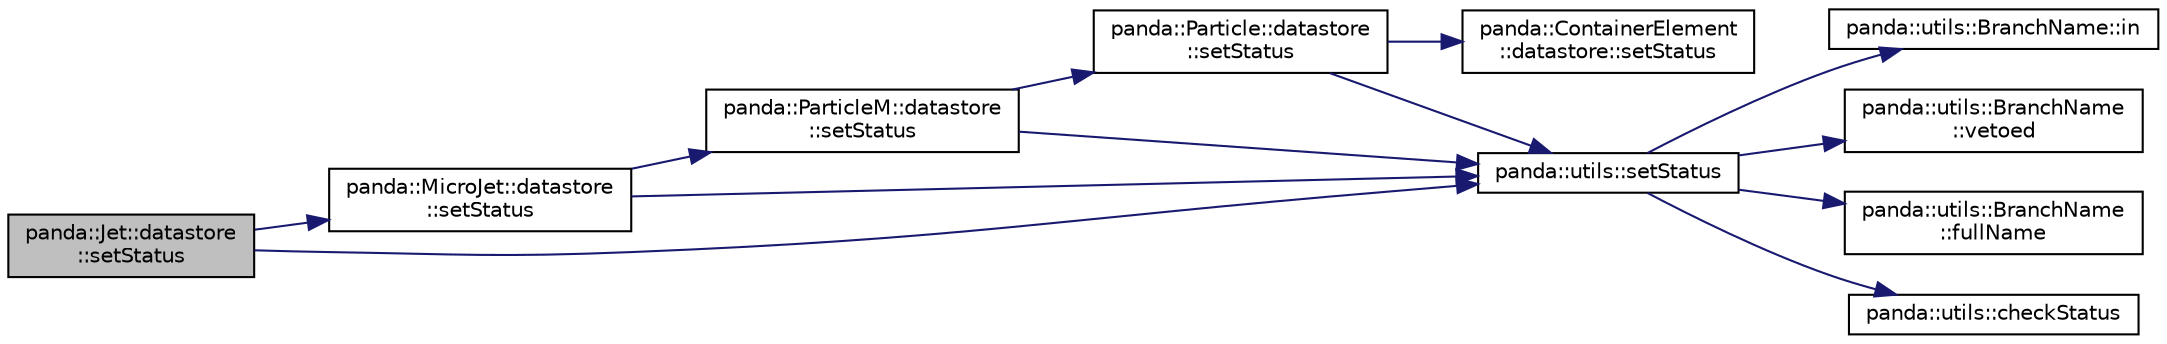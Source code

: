 digraph "panda::Jet::datastore::setStatus"
{
 // INTERACTIVE_SVG=YES
  edge [fontname="Helvetica",fontsize="10",labelfontname="Helvetica",labelfontsize="10"];
  node [fontname="Helvetica",fontsize="10",shape=record];
  rankdir="LR";
  Node1 [label="panda::Jet::datastore\l::setStatus",height=0.2,width=0.4,color="black", fillcolor="grey75", style="filled" fontcolor="black"];
  Node1 -> Node2 [color="midnightblue",fontsize="10",style="solid"];
  Node2 [label="panda::MicroJet::datastore\l::setStatus",height=0.2,width=0.4,color="black", fillcolor="white", style="filled",URL="$structpanda_1_1MicroJet_1_1datastore.html#a8aec69bb1d854895f3dad5172029dc2a"];
  Node2 -> Node3 [color="midnightblue",fontsize="10",style="solid"];
  Node3 [label="panda::ParticleM::datastore\l::setStatus",height=0.2,width=0.4,color="black", fillcolor="white", style="filled",URL="$structpanda_1_1ParticleM_1_1datastore.html#a957ae0973d0133c87e71845ad751fd64"];
  Node3 -> Node4 [color="midnightblue",fontsize="10",style="solid"];
  Node4 [label="panda::Particle::datastore\l::setStatus",height=0.2,width=0.4,color="black", fillcolor="white", style="filled",URL="$structpanda_1_1Particle_1_1datastore.html#afa508d25966c3e2044e67e4b50f1679e"];
  Node4 -> Node5 [color="midnightblue",fontsize="10",style="solid"];
  Node5 [label="panda::ContainerElement\l::datastore::setStatus",height=0.2,width=0.4,color="black", fillcolor="white", style="filled",URL="$structpanda_1_1ContainerElement_1_1datastore.html#aad03a4d0428dfa3b6ae9ccfb04d49cd8"];
  Node4 -> Node6 [color="midnightblue",fontsize="10",style="solid"];
  Node6 [label="panda::utils::setStatus",height=0.2,width=0.4,color="black", fillcolor="white", style="filled",URL="$namespacepanda_1_1utils.html#a01665f786d6a2acedb8f008f3fc9fc84",tooltip="Set status of a branch. "];
  Node6 -> Node7 [color="midnightblue",fontsize="10",style="solid"];
  Node7 [label="panda::utils::BranchName::in",height=0.2,width=0.4,color="black", fillcolor="white", style="filled",URL="$classpanda_1_1utils_1_1BranchName.html#a6cc8a6df7c5b12a0221fd49773cca6a7",tooltip="Is the name included and not vetoed? "];
  Node6 -> Node8 [color="midnightblue",fontsize="10",style="solid"];
  Node8 [label="panda::utils::BranchName\l::vetoed",height=0.2,width=0.4,color="black", fillcolor="white", style="filled",URL="$classpanda_1_1utils_1_1BranchName.html#ae3332329bf2afae5ed8e7c35e5d77ffa",tooltip="Is the name included and vetoed? "];
  Node6 -> Node9 [color="midnightblue",fontsize="10",style="solid"];
  Node9 [label="panda::utils::BranchName\l::fullName",height=0.2,width=0.4,color="black", fillcolor="white", style="filled",URL="$classpanda_1_1utils_1_1BranchName.html#a13958ff4a9d554d2c057c600b4f70412",tooltip="Prepend the branch name with &lt;objName.&gt;. "];
  Node6 -> Node10 [color="midnightblue",fontsize="10",style="solid"];
  Node10 [label="panda::utils::checkStatus",height=0.2,width=0.4,color="black", fillcolor="white", style="filled",URL="$namespacepanda_1_1utils.html#aafa411773a4b0ee829d99e6e5a0abdcd",tooltip="Check status of a branch. "];
  Node3 -> Node6 [color="midnightblue",fontsize="10",style="solid"];
  Node2 -> Node6 [color="midnightblue",fontsize="10",style="solid"];
  Node1 -> Node6 [color="midnightblue",fontsize="10",style="solid"];
}
